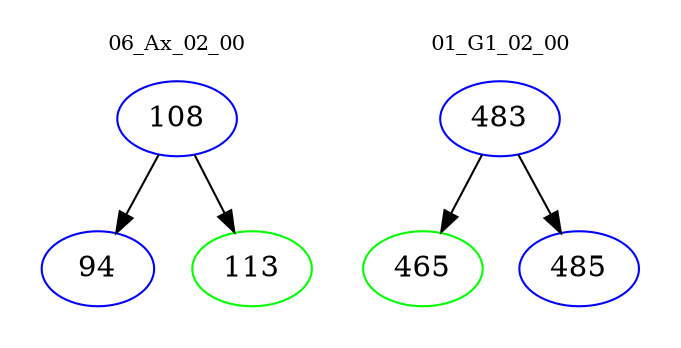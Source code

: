 digraph{
subgraph cluster_0 {
color = white
label = "06_Ax_02_00";
fontsize=10;
T0_108 [label="108", color="blue"]
T0_108 -> T0_94 [color="black"]
T0_94 [label="94", color="blue"]
T0_108 -> T0_113 [color="black"]
T0_113 [label="113", color="green"]
}
subgraph cluster_1 {
color = white
label = "01_G1_02_00";
fontsize=10;
T1_483 [label="483", color="blue"]
T1_483 -> T1_465 [color="black"]
T1_465 [label="465", color="green"]
T1_483 -> T1_485 [color="black"]
T1_485 [label="485", color="blue"]
}
}

